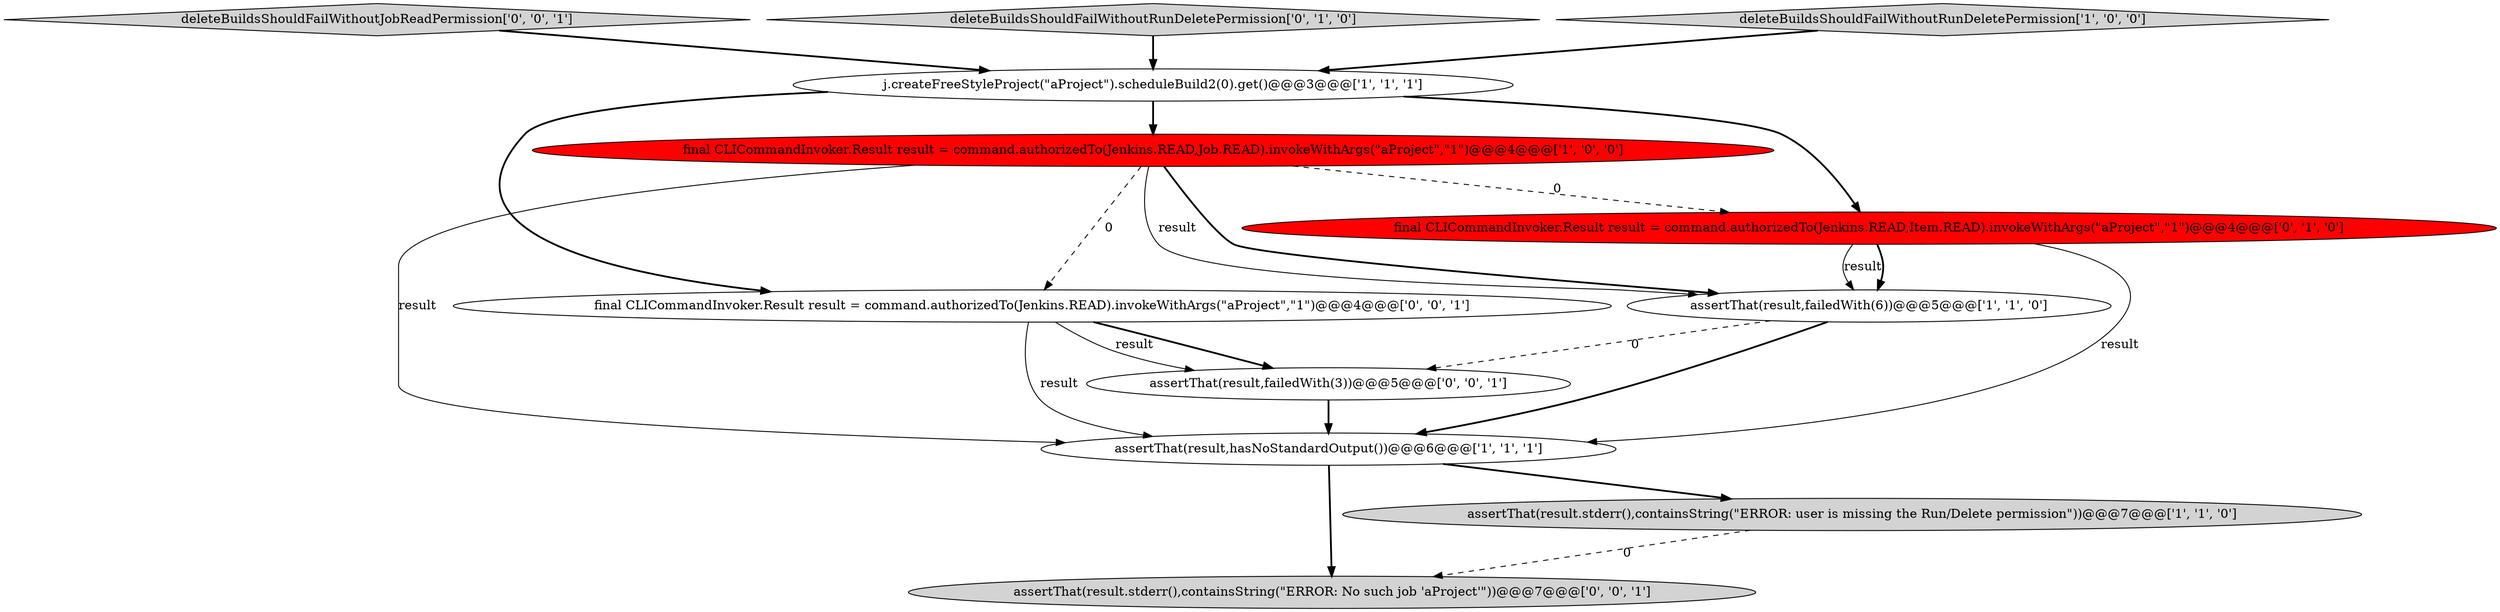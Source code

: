 digraph {
4 [style = filled, label = "assertThat(result,hasNoStandardOutput())@@@6@@@['1', '1', '1']", fillcolor = white, shape = ellipse image = "AAA0AAABBB1BBB"];
2 [style = filled, label = "final CLICommandInvoker.Result result = command.authorizedTo(Jenkins.READ,Job.READ).invokeWithArgs(\"aProject\",\"1\")@@@4@@@['1', '0', '0']", fillcolor = red, shape = ellipse image = "AAA1AAABBB1BBB"];
9 [style = filled, label = "deleteBuildsShouldFailWithoutJobReadPermission['0', '0', '1']", fillcolor = lightgray, shape = diamond image = "AAA0AAABBB3BBB"];
0 [style = filled, label = "j.createFreeStyleProject(\"aProject\").scheduleBuild2(0).get()@@@3@@@['1', '1', '1']", fillcolor = white, shape = ellipse image = "AAA0AAABBB1BBB"];
1 [style = filled, label = "assertThat(result,failedWith(6))@@@5@@@['1', '1', '0']", fillcolor = white, shape = ellipse image = "AAA0AAABBB1BBB"];
7 [style = filled, label = "deleteBuildsShouldFailWithoutRunDeletePermission['0', '1', '0']", fillcolor = lightgray, shape = diamond image = "AAA0AAABBB2BBB"];
11 [style = filled, label = "assertThat(result.stderr(),containsString(\"ERROR: No such job 'aProject'\"))@@@7@@@['0', '0', '1']", fillcolor = lightgray, shape = ellipse image = "AAA0AAABBB3BBB"];
5 [style = filled, label = "assertThat(result.stderr(),containsString(\"ERROR: user is missing the Run/Delete permission\"))@@@7@@@['1', '1', '0']", fillcolor = lightgray, shape = ellipse image = "AAA0AAABBB1BBB"];
8 [style = filled, label = "assertThat(result,failedWith(3))@@@5@@@['0', '0', '1']", fillcolor = white, shape = ellipse image = "AAA0AAABBB3BBB"];
10 [style = filled, label = "final CLICommandInvoker.Result result = command.authorizedTo(Jenkins.READ).invokeWithArgs(\"aProject\",\"1\")@@@4@@@['0', '0', '1']", fillcolor = white, shape = ellipse image = "AAA0AAABBB3BBB"];
3 [style = filled, label = "deleteBuildsShouldFailWithoutRunDeletePermission['1', '0', '0']", fillcolor = lightgray, shape = diamond image = "AAA0AAABBB1BBB"];
6 [style = filled, label = "final CLICommandInvoker.Result result = command.authorizedTo(Jenkins.READ,Item.READ).invokeWithArgs(\"aProject\",\"1\")@@@4@@@['0', '1', '0']", fillcolor = red, shape = ellipse image = "AAA1AAABBB2BBB"];
1->4 [style = bold, label=""];
9->0 [style = bold, label=""];
2->4 [style = solid, label="result"];
10->4 [style = solid, label="result"];
0->6 [style = bold, label=""];
2->1 [style = bold, label=""];
6->1 [style = solid, label="result"];
0->2 [style = bold, label=""];
7->0 [style = bold, label=""];
3->0 [style = bold, label=""];
2->10 [style = dashed, label="0"];
6->1 [style = bold, label=""];
0->10 [style = bold, label=""];
2->1 [style = solid, label="result"];
10->8 [style = bold, label=""];
5->11 [style = dashed, label="0"];
2->6 [style = dashed, label="0"];
6->4 [style = solid, label="result"];
1->8 [style = dashed, label="0"];
8->4 [style = bold, label=""];
4->11 [style = bold, label=""];
10->8 [style = solid, label="result"];
4->5 [style = bold, label=""];
}
